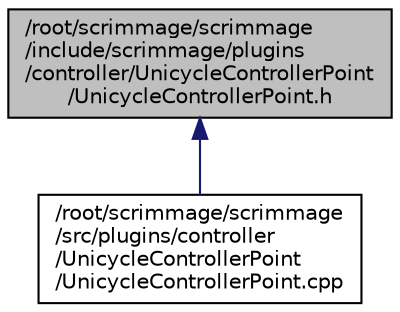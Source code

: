 digraph "/root/scrimmage/scrimmage/include/scrimmage/plugins/controller/UnicycleControllerPoint/UnicycleControllerPoint.h"
{
 // LATEX_PDF_SIZE
  edge [fontname="Helvetica",fontsize="10",labelfontname="Helvetica",labelfontsize="10"];
  node [fontname="Helvetica",fontsize="10",shape=record];
  Node1 [label="/root/scrimmage/scrimmage\l/include/scrimmage/plugins\l/controller/UnicycleControllerPoint\l/UnicycleControllerPoint.h",height=0.2,width=0.4,color="black", fillcolor="grey75", style="filled", fontcolor="black",tooltip="Brief file description."];
  Node1 -> Node2 [dir="back",color="midnightblue",fontsize="10",style="solid",fontname="Helvetica"];
  Node2 [label="/root/scrimmage/scrimmage\l/src/plugins/controller\l/UnicycleControllerPoint\l/UnicycleControllerPoint.cpp",height=0.2,width=0.4,color="black", fillcolor="white", style="filled",URL="$UnicycleControllerPoint_8cpp.html",tooltip="Brief file description."];
}
